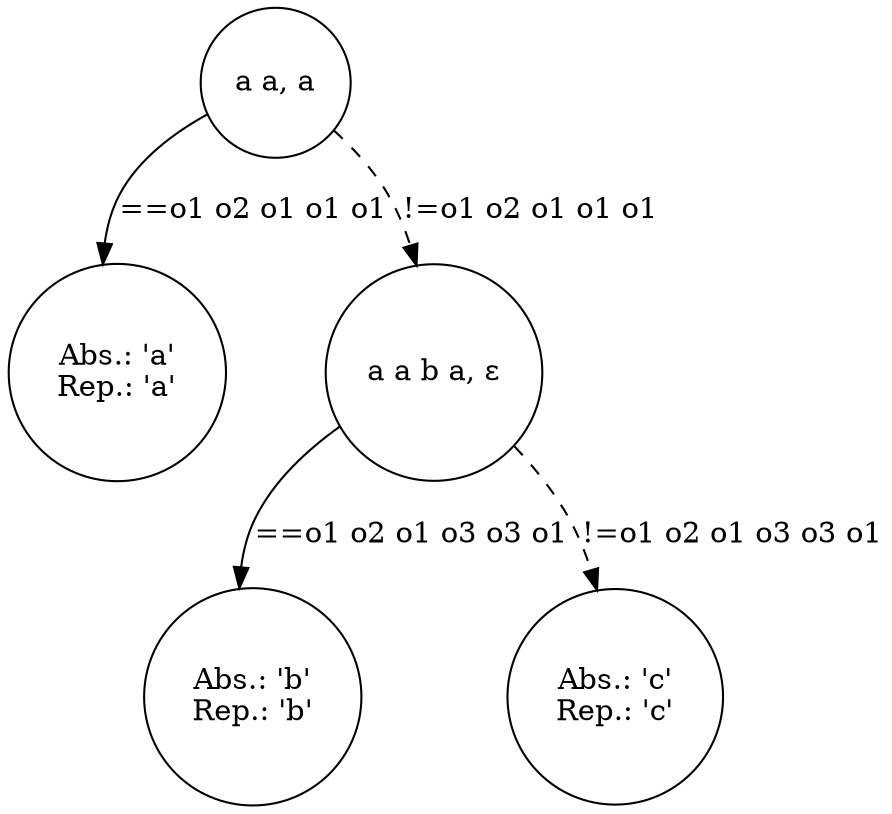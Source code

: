 digraph g {

	s0 [shape="circle" label="a a, a"];
	s1 [shape="circle" label="Abs.: 'a'
Rep.: 'a'"];
	s2 [shape="circle" label="a a b a, ε"];
	s3 [shape="circle" label="Abs.: 'b'
Rep.: 'b'"];
	s4 [shape="circle" label="Abs.: 'c'
Rep.: 'c'"];
	s0 -> s1 [label="==o1 o2 o1 o1 o1"];
	s0 -> s2 [style="dashed" label="!=o1 o2 o1 o1 o1"];
	s2 -> s3 [label="==o1 o2 o1 o3 o3 o1"];
	s2 -> s4 [style="dashed" label="!=o1 o2 o1 o3 o3 o1"];

}
